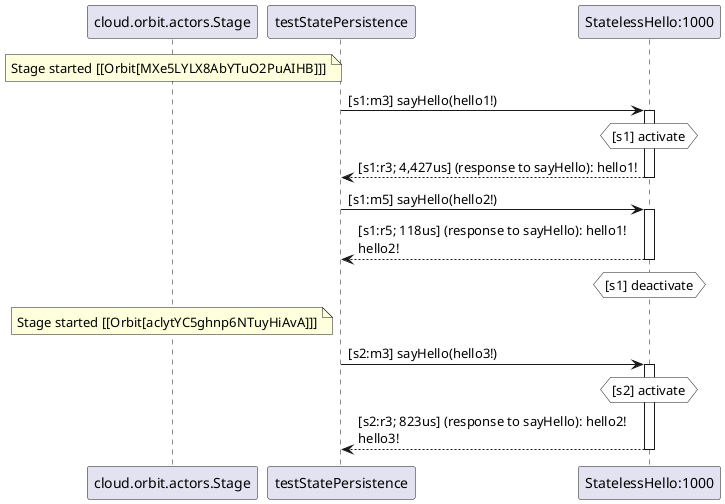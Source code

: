 @startuml
note over "cloud.orbit.actors.Stage": Stage started [[Orbit[MXe5LYLX8AbYTuO2PuAIHB]]]
"testStatePersistence" -> "StatelessHello:1000" : [s1:m3] sayHello(hello1!)
activate "StatelessHello:1000"
hnote over "StatelessHello:1000" #white : [s1] activate
"StatelessHello:1000" --> "testStatePersistence" : [s1:r3; 4,427us] (response to sayHello): hello1!
deactivate "StatelessHello:1000"
"testStatePersistence" -> "StatelessHello:1000" : [s1:m5] sayHello(hello2!)
activate "StatelessHello:1000"
"StatelessHello:1000" --> "testStatePersistence" : [s1:r5; 118us] (response to sayHello): hello1!\nhello2!
deactivate "StatelessHello:1000"
hnote over "StatelessHello:1000" #white : [s1] deactivate
note over "cloud.orbit.actors.Stage": Stage started [[Orbit[aclytYC5ghnp6NTuyHiAvA]]]
"testStatePersistence" -> "StatelessHello:1000" : [s2:m3] sayHello(hello3!)
activate "StatelessHello:1000"
hnote over "StatelessHello:1000" #white : [s2] activate
"StatelessHello:1000" --> "testStatePersistence" : [s2:r3; 823us] (response to sayHello): hello2!\nhello3!
deactivate "StatelessHello:1000"
@enduml
